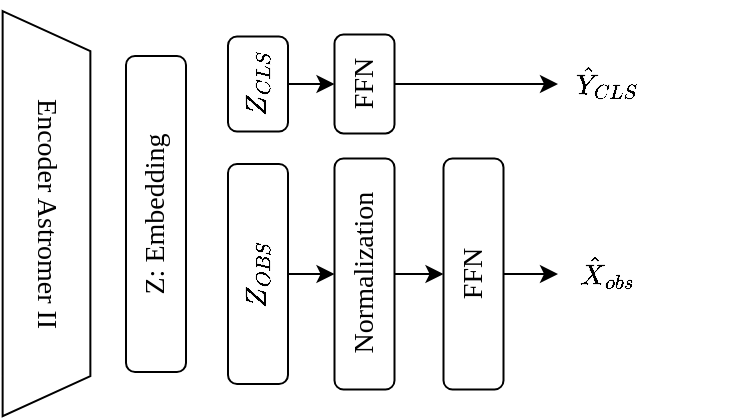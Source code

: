 <mxfile version="22.0.8" type="github">
  <diagram name="Page-1" id="Op2igGFpyRgjVSwSjKm9">
    <mxGraphModel dx="1704" dy="1117" grid="1" gridSize="10" guides="1" tooltips="1" connect="1" arrows="1" fold="1" page="1" pageScale="1" pageWidth="850" pageHeight="1100" math="1" shadow="0">
      <root>
        <mxCell id="0" />
        <mxCell id="1" parent="0" />
        <mxCell id="_tx1lnFHPkT80V72l1tq-1" value="Z: Embedding" style="rounded=1;whiteSpace=wrap;html=1;rotation=-90;fontFamily=Garamond;fontSize=14;" vertex="1" parent="1">
          <mxGeometry x="100" y="265" width="158" height="30" as="geometry" />
        </mxCell>
        <mxCell id="_tx1lnFHPkT80V72l1tq-2" value="Encoder Astromer II" style="shape=trapezoid;perimeter=trapezoidPerimeter;whiteSpace=wrap;html=1;fixedSize=1;rotation=90;fontFamily=Garamond;fontSize=14;" vertex="1" parent="1">
          <mxGeometry x="23" y="257.88" width="202.5" height="43.87" as="geometry" />
        </mxCell>
        <mxCell id="_tx1lnFHPkT80V72l1tq-9" style="edgeStyle=orthogonalEdgeStyle;rounded=0;orthogonalLoop=1;jettySize=auto;html=1;exitX=0.5;exitY=1;exitDx=0;exitDy=0;entryX=0.5;entryY=0;entryDx=0;entryDy=0;fontFamily=Garamond;fontSize=14;" edge="1" parent="1" source="_tx1lnFHPkT80V72l1tq-3" target="_tx1lnFHPkT80V72l1tq-6">
          <mxGeometry relative="1" as="geometry" />
        </mxCell>
        <mxCell id="_tx1lnFHPkT80V72l1tq-3" value="$$Z_{OBS}$$" style="rounded=1;whiteSpace=wrap;html=1;rotation=-90;fontFamily=Garamond;fontSize=14;" vertex="1" parent="1">
          <mxGeometry x="175" y="295" width="110" height="30" as="geometry" />
        </mxCell>
        <mxCell id="_tx1lnFHPkT80V72l1tq-8" style="edgeStyle=orthogonalEdgeStyle;rounded=0;orthogonalLoop=1;jettySize=auto;html=1;exitX=0.5;exitY=1;exitDx=0;exitDy=0;entryX=0.5;entryY=0;entryDx=0;entryDy=0;fontFamily=Garamond;fontSize=14;" edge="1" parent="1" source="_tx1lnFHPkT80V72l1tq-4" target="_tx1lnFHPkT80V72l1tq-5">
          <mxGeometry relative="1" as="geometry" />
        </mxCell>
        <mxCell id="_tx1lnFHPkT80V72l1tq-4" value="$$Z_{CLS}$$" style="rounded=1;whiteSpace=wrap;html=1;rotation=-90;fontFamily=Garamond;fontSize=14;" vertex="1" parent="1">
          <mxGeometry x="206.25" y="200" width="47.5" height="30" as="geometry" />
        </mxCell>
        <mxCell id="_tx1lnFHPkT80V72l1tq-13" style="edgeStyle=orthogonalEdgeStyle;rounded=0;orthogonalLoop=1;jettySize=auto;html=1;exitX=0.5;exitY=1;exitDx=0;exitDy=0;entryX=0;entryY=0.5;entryDx=0;entryDy=0;fontFamily=Garamond;fontSize=14;" edge="1" parent="1" source="_tx1lnFHPkT80V72l1tq-5" target="_tx1lnFHPkT80V72l1tq-12">
          <mxGeometry relative="1" as="geometry" />
        </mxCell>
        <mxCell id="_tx1lnFHPkT80V72l1tq-5" value="FFN" style="rounded=1;whiteSpace=wrap;html=1;rotation=-90;fontFamily=Garamond;fontSize=14;" vertex="1" parent="1">
          <mxGeometry x="258.56" y="200" width="49.38" height="30" as="geometry" />
        </mxCell>
        <mxCell id="_tx1lnFHPkT80V72l1tq-11" style="edgeStyle=orthogonalEdgeStyle;rounded=0;orthogonalLoop=1;jettySize=auto;html=1;exitX=0.5;exitY=1;exitDx=0;exitDy=0;entryX=0.5;entryY=0;entryDx=0;entryDy=0;fontFamily=Garamond;fontSize=14;" edge="1" parent="1" source="_tx1lnFHPkT80V72l1tq-6" target="_tx1lnFHPkT80V72l1tq-10">
          <mxGeometry relative="1" as="geometry" />
        </mxCell>
        <mxCell id="_tx1lnFHPkT80V72l1tq-6" value="Normalization" style="rounded=1;whiteSpace=wrap;html=1;rotation=-90;fontFamily=Garamond;fontSize=14;" vertex="1" parent="1">
          <mxGeometry x="225.5" y="295" width="115.5" height="30" as="geometry" />
        </mxCell>
        <mxCell id="_tx1lnFHPkT80V72l1tq-15" style="edgeStyle=orthogonalEdgeStyle;rounded=0;orthogonalLoop=1;jettySize=auto;html=1;exitX=0.5;exitY=1;exitDx=0;exitDy=0;entryX=0;entryY=0.5;entryDx=0;entryDy=0;fontFamily=Garamond;fontSize=14;" edge="1" parent="1" source="_tx1lnFHPkT80V72l1tq-10" target="_tx1lnFHPkT80V72l1tq-14">
          <mxGeometry relative="1" as="geometry" />
        </mxCell>
        <mxCell id="_tx1lnFHPkT80V72l1tq-10" value="FFN" style="rounded=1;whiteSpace=wrap;html=1;rotation=-90;fontFamily=Garamond;fontSize=14;" vertex="1" parent="1">
          <mxGeometry x="280" y="295" width="115.5" height="30" as="geometry" />
        </mxCell>
        <mxCell id="_tx1lnFHPkT80V72l1tq-12" value="$$\hat{Y}_{CLS}$$" style="text;html=1;strokeColor=none;fillColor=none;align=center;verticalAlign=middle;whiteSpace=wrap;rounded=0;fontFamily=Garamond;fontSize=14;" vertex="1" parent="1">
          <mxGeometry x="380" y="200" width="50" height="30" as="geometry" />
        </mxCell>
        <mxCell id="_tx1lnFHPkT80V72l1tq-14" value="$$\hat{X}_{obs}$$" style="text;html=1;strokeColor=none;fillColor=none;align=center;verticalAlign=middle;whiteSpace=wrap;rounded=0;fontFamily=Garamond;fontSize=14;" vertex="1" parent="1">
          <mxGeometry x="380" y="295" width="50" height="30" as="geometry" />
        </mxCell>
      </root>
    </mxGraphModel>
  </diagram>
</mxfile>

